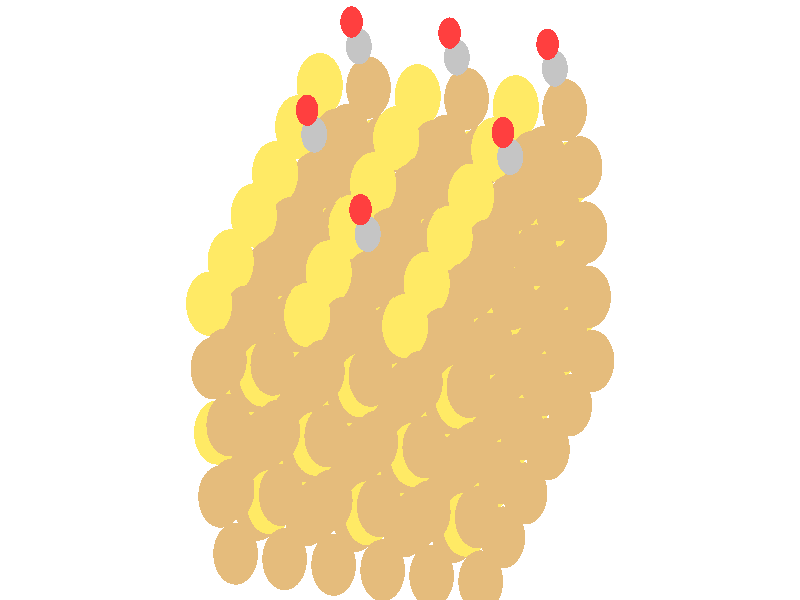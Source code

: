 #include "colors.inc"
#include "finish.inc"

global_settings {assumed_gamma 1 max_trace_level 6}
background {color White}
camera {orthographic
  right -41.95*x up 22.64*y
  direction 1.00*z
  location <0,0,50.00> look_at <0,0,0>}
light_source {<  2.00,   3.00,  40.00> color White
  area_light <0.70, 0, 0>, <0, 0.70, 0>, 3, 3
  adaptive 1 jitter}

#declare simple = finish {phong 0.7}
#declare pale = finish {ambient .5 diffuse .85 roughness .001 specular 0.200 }
#declare intermediate = finish {ambient 0.3 diffuse 0.6 specular 0.10 roughness 0.04 }
#declare vmd = finish {ambient .0 diffuse .65 phong 0.1 phong_size 40. specular 0.500 }
#declare jmol = finish {ambient .2 diffuse .6 specular 1 roughness .001 metallic}
#declare ase2 = finish {ambient 0.05 brilliance 3 diffuse 0.6 metallic specular 0.70 roughness 0.04 reflection 0.15}
#declare ase3 = finish {ambient .15 brilliance 2 diffuse .6 metallic specular 1. roughness .001 reflection .0}
#declare glass = finish {ambient .05 diffuse .3 specular 1. roughness .001}
#declare glass2 = finish {ambient .0 diffuse .3 specular 1. reflection .25 roughness .001}
#declare Rcell = 0.070;
#declare Rbond = 0.100;

#macro atom(LOC, R, COL, TRANS, FIN)
  sphere{LOC, R texture{pigment{color COL transmit TRANS} finish{FIN}}}
#end
#macro constrain(LOC, R, COL, TRANS FIN)
union{torus{R, Rcell rotate 45*z texture{pigment{color COL transmit TRANS} finish{FIN}}}
      torus{R, Rcell rotate -45*z texture{pigment{color COL transmit TRANS} finish{FIN}}}
      translate LOC}
#end

atom(< -2.16,   9.57, -19.96>, 0.68, rgb <0.56, 0.56, 0.56>, 0.0, simple) // #0 
atom(< -2.54,  10.49, -19.36>, 0.59, rgb <1.00, 0.05, 0.05>, 0.0, simple) // #1 
atom(< -2.78,  -1.25, -23.81>, 1.17, rgb <0.78, 0.50, 0.20>, 0.0, simple) // #2 
atom(< -0.39,   0.96, -21.81>, 1.17, rgb <0.78, 0.50, 0.20>, 0.0, simple) // #3 
atom(< -1.18,   3.11, -23.25>, 1.17, rgb <0.78, 0.50, 0.20>, 0.0, simple) // #4 
atom(< -3.57,   0.90, -25.25>, 1.17, rgb <0.78, 0.50, 0.20>, 0.0, simple) // #5 
atom(< -0.21,  -1.46, -23.00>, 1.17, rgb <0.78, 0.50, 0.20>, 0.0, simple) // #6 
atom(< -2.96,   1.17, -22.63>, 1.17, rgb <0.78, 0.50, 0.20>, 0.0, simple) // #7 
atom(< -3.14,   3.60, -21.45>, 1.17, rgb <0.78, 0.50, 0.20>, 0.0, simple) // #8 
atom(< -0.83,   5.85, -19.42>, 1.17, rgb <0.78, 0.50, 0.20>, 0.0, simple) // #9 
atom(< -1.65,   8.01, -20.88>, 1.17, rgb <0.78, 0.50, 0.20>, 0.0, simple) // #10 
atom(< -3.96,   5.73, -22.91>, 1.17, rgb <0.78, 0.50, 0.20>, 0.0, simple) // #11 
atom(< -0.57,   3.39, -20.63>, 1.17, rgb <0.78, 0.50, 0.20>, 0.0, simple) // #12 
atom(< -3.39,   6.04, -20.26>, 1.17, rgb <0.78, 0.50, 0.20>, 0.0, simple) // #13 
atom(< -3.95,  -2.92, -20.57>, 1.17, rgb <0.78, 0.50, 0.20>, 0.0, simple) // #14 
atom(< -1.56,  -0.70, -18.57>, 1.17, rgb <0.78, 0.50, 0.20>, 0.0, simple) // #15 
atom(< -2.35,   1.45, -20.01>, 1.17, rgb <0.78, 0.50, 0.20>, 0.0, simple) // #16 
atom(< -4.74,  -0.77, -22.01>, 1.17, rgb <0.78, 0.50, 0.20>, 0.0, simple) // #17 
atom(< -1.38,  -3.13, -19.76>, 1.17, rgb <0.78, 0.50, 0.20>, 0.0, simple) // #18 
atom(< -4.13,  -0.49, -19.39>, 1.17, rgb <0.78, 0.50, 0.20>, 0.0, simple) // #19 
atom(< -4.31,   1.93, -18.21>, 1.17, rgb <0.78, 0.50, 0.20>, 0.0, simple) // #20 
atom(< -2.00,   4.22, -16.23>, 1.17, rgb <0.78, 0.50, 0.20>, 0.0, simple) // #21 
atom(< -2.77,   6.23, -17.70>, 1.17, rgb <0.78, 0.50, 0.20>, 0.0, simple) // #22 
atom(< -5.13,   4.07, -19.65>, 1.17, rgb <0.78, 0.50, 0.20>, 0.0, simple) // #23 
atom(< -1.74,   1.72, -17.39>, 1.17, rgb <0.78, 0.50, 0.20>, 0.0, simple) // #24 
atom(< -4.54,   4.40, -17.05>, 1.17, rgb <0.78, 0.50, 0.20>, 0.0, simple) // #25 
atom(< -1.00,   0.69, -24.43>, 1.21, rgb <1.00, 0.82, 0.13>, 0.0, simple) // #26 
atom(< -3.75,   3.32, -24.07>, 1.21, rgb <1.00, 0.82, 0.13>, 0.0, simple) // #27 
atom(< -1.40,   5.60, -22.04>, 1.21, rgb <1.00, 0.82, 0.13>, 0.0, simple) // #28 
atom(< -4.21,   8.11, -21.79>, 1.21, rgb <1.00, 0.82, 0.13>, 0.0, simple) // #29 
atom(< -2.17,  -0.98, -21.19>, 1.21, rgb <1.00, 0.82, 0.13>, 0.0, simple) // #30 
atom(< -4.92,   1.66, -20.83>, 1.21, rgb <1.00, 0.82, 0.13>, 0.0, simple) // #31 
atom(< -2.56,   3.85, -18.86>, 1.21, rgb <1.00, 0.82, 0.13>, 0.0, simple) // #32 
atom(< -5.34,   6.52, -18.47>, 1.21, rgb <1.00, 0.82, 0.13>, 0.0, simple) // #33 
atom(<  2.98,   9.15, -18.32>, 0.68, rgb <0.56, 0.56, 0.56>, 0.0, simple) // #34 
atom(<  2.60,  10.07, -17.73>, 0.59, rgb <1.00, 0.05, 0.05>, 0.0, simple) // #35 
atom(<  2.36,  -1.67, -22.18>, 1.17, rgb <0.78, 0.50, 0.20>, 0.0, simple) // #36 
atom(<  4.75,   0.54, -20.18>, 1.17, rgb <0.78, 0.50, 0.20>, 0.0, simple) // #37 
atom(<  3.96,   2.69, -21.62>, 1.17, rgb <0.78, 0.50, 0.20>, 0.0, simple) // #38 
atom(<  1.57,   0.48, -23.62>, 1.17, rgb <0.78, 0.50, 0.20>, 0.0, simple) // #39 
atom(<  4.93,  -1.88, -21.36>, 1.17, rgb <0.78, 0.50, 0.20>, 0.0, simple) // #40 
atom(<  2.18,   0.75, -21.00>, 1.17, rgb <0.78, 0.50, 0.20>, 0.0, simple) // #41 
atom(<  2.00,   3.18, -19.81>, 1.17, rgb <0.78, 0.50, 0.20>, 0.0, simple) // #42 
atom(<  4.31,   5.43, -17.78>, 1.17, rgb <0.78, 0.50, 0.20>, 0.0, simple) // #43 
atom(<  3.49,   7.59, -19.25>, 1.17, rgb <0.78, 0.50, 0.20>, 0.0, simple) // #44 
atom(<  1.18,   5.32, -21.27>, 1.17, rgb <0.78, 0.50, 0.20>, 0.0, simple) // #45 
atom(<  4.57,   2.97, -19.00>, 1.17, rgb <0.78, 0.50, 0.20>, 0.0, simple) // #46 
atom(<  1.75,   5.62, -18.62>, 1.17, rgb <0.78, 0.50, 0.20>, 0.0, simple) // #47 
atom(<  1.19,  -3.34, -18.94>, 1.17, rgb <0.78, 0.50, 0.20>, 0.0, simple) // #48 
atom(<  3.58,  -1.12, -16.94>, 1.17, rgb <0.78, 0.50, 0.20>, 0.0, simple) // #49 
atom(<  2.79,   1.03, -18.38>, 1.17, rgb <0.78, 0.50, 0.20>, 0.0, simple) // #50 
atom(<  0.40,  -1.19, -20.38>, 1.17, rgb <0.78, 0.50, 0.20>, 0.0, simple) // #51 
atom(<  3.76,  -3.55, -18.12>, 1.17, rgb <0.78, 0.50, 0.20>, 0.0, simple) // #52 
atom(<  1.01,  -0.91, -17.76>, 1.17, rgb <0.78, 0.50, 0.20>, 0.0, simple) // #53 
atom(<  0.83,   1.51, -16.57>, 1.17, rgb <0.78, 0.50, 0.20>, 0.0, simple) // #54 
atom(<  3.14,   3.80, -14.60>, 1.17, rgb <0.78, 0.50, 0.20>, 0.0, simple) // #55 
atom(<  2.37,   5.81, -16.07>, 1.17, rgb <0.78, 0.50, 0.20>, 0.0, simple) // #56 
atom(<  0.01,   3.65, -18.01>, 1.17, rgb <0.78, 0.50, 0.20>, 0.0, simple) // #57 
atom(<  3.40,   1.30, -15.76>, 1.17, rgb <0.78, 0.50, 0.20>, 0.0, simple) // #58 
atom(<  0.60,   3.98, -15.41>, 1.17, rgb <0.78, 0.50, 0.20>, 0.0, simple) // #59 
atom(<  4.14,   0.27, -22.80>, 1.21, rgb <1.00, 0.82, 0.13>, 0.0, simple) // #60 
atom(<  1.39,   2.90, -22.43>, 1.21, rgb <1.00, 0.82, 0.13>, 0.0, simple) // #61 
atom(<  3.74,   5.18, -20.41>, 1.21, rgb <1.00, 0.82, 0.13>, 0.0, simple) // #62 
atom(<  0.93,   7.69, -20.15>, 1.21, rgb <1.00, 0.82, 0.13>, 0.0, simple) // #63 
atom(<  2.97,  -1.40, -19.56>, 1.21, rgb <1.00, 0.82, 0.13>, 0.0, simple) // #64 
atom(<  0.22,   1.24, -19.19>, 1.21, rgb <1.00, 0.82, 0.13>, 0.0, simple) // #65 
atom(<  2.58,   3.43, -17.22>, 1.21, rgb <1.00, 0.82, 0.13>, 0.0, simple) // #66 
atom(< -0.20,   6.10, -16.84>, 1.21, rgb <1.00, 0.82, 0.13>, 0.0, simple) // #67 
atom(<  8.12,   8.73, -16.68>, 0.68, rgb <0.56, 0.56, 0.56>, 0.0, simple) // #68 
atom(<  7.74,   9.65, -16.09>, 0.59, rgb <1.00, 0.05, 0.05>, 0.0, simple) // #69 
atom(<  7.50,  -2.09, -20.54>, 1.17, rgb <0.78, 0.50, 0.20>, 0.0, simple) // #70 
atom(<  9.89,   0.12, -18.54>, 1.17, rgb <0.78, 0.50, 0.20>, 0.0, simple) // #71 
atom(<  9.10,   2.27, -19.98>, 1.17, rgb <0.78, 0.50, 0.20>, 0.0, simple) // #72 
atom(<  6.71,   0.06, -21.98>, 1.17, rgb <0.78, 0.50, 0.20>, 0.0, simple) // #73 
atom(< 10.07,  -2.30, -19.72>, 1.17, rgb <0.78, 0.50, 0.20>, 0.0, simple) // #74 
atom(<  7.32,   0.33, -19.36>, 1.17, rgb <0.78, 0.50, 0.20>, 0.0, simple) // #75 
atom(<  7.14,   2.76, -18.18>, 1.17, rgb <0.78, 0.50, 0.20>, 0.0, simple) // #76 
atom(<  9.44,   5.01, -16.15>, 1.17, rgb <0.78, 0.50, 0.20>, 0.0, simple) // #77 
atom(<  8.63,   7.17, -17.61>, 1.17, rgb <0.78, 0.50, 0.20>, 0.0, simple) // #78 
atom(<  6.31,   4.90, -19.63>, 1.17, rgb <0.78, 0.50, 0.20>, 0.0, simple) // #79 
atom(<  9.71,   2.55, -17.36>, 1.17, rgb <0.78, 0.50, 0.20>, 0.0, simple) // #80 
atom(<  6.88,   5.20, -16.98>, 1.17, rgb <0.78, 0.50, 0.20>, 0.0, simple) // #81 
atom(<  6.33,  -3.76, -17.30>, 1.17, rgb <0.78, 0.50, 0.20>, 0.0, simple) // #82 
atom(<  8.72,  -1.54, -15.30>, 1.17, rgb <0.78, 0.50, 0.20>, 0.0, simple) // #83 
atom(<  7.93,   0.61, -16.74>, 1.17, rgb <0.78, 0.50, 0.20>, 0.0, simple) // #84 
atom(<  5.54,  -1.61, -18.74>, 1.17, rgb <0.78, 0.50, 0.20>, 0.0, simple) // #85 
atom(<  8.90,  -3.97, -16.48>, 1.17, rgb <0.78, 0.50, 0.20>, 0.0, simple) // #86 
atom(<  6.15,  -1.33, -16.12>, 1.17, rgb <0.78, 0.50, 0.20>, 0.0, simple) // #87 
atom(<  5.97,   1.09, -14.94>, 1.17, rgb <0.78, 0.50, 0.20>, 0.0, simple) // #88 
atom(<  8.28,   3.38, -12.96>, 1.17, rgb <0.78, 0.50, 0.20>, 0.0, simple) // #89 
atom(<  7.51,   5.39, -14.43>, 1.17, rgb <0.78, 0.50, 0.20>, 0.0, simple) // #90 
atom(<  5.14,   3.23, -16.38>, 1.17, rgb <0.78, 0.50, 0.20>, 0.0, simple) // #91 
atom(<  8.54,   0.88, -14.12>, 1.17, rgb <0.78, 0.50, 0.20>, 0.0, simple) // #92 
atom(<  5.74,   3.56, -13.77>, 1.17, rgb <0.78, 0.50, 0.20>, 0.0, simple) // #93 
atom(<  9.28,  -0.15, -21.16>, 1.21, rgb <1.00, 0.82, 0.13>, 0.0, simple) // #94 
atom(<  6.53,   2.48, -20.80>, 1.21, rgb <1.00, 0.82, 0.13>, 0.0, simple) // #95 
atom(<  8.88,   4.76, -18.77>, 1.21, rgb <1.00, 0.82, 0.13>, 0.0, simple) // #96 
atom(<  6.07,   7.27, -18.51>, 1.21, rgb <1.00, 0.82, 0.13>, 0.0, simple) // #97 
atom(<  8.11,  -1.82, -17.92>, 1.21, rgb <1.00, 0.82, 0.13>, 0.0, simple) // #98 
atom(<  5.36,   0.82, -17.56>, 1.21, rgb <1.00, 0.82, 0.13>, 0.0, simple) // #99 
atom(<  7.72,   3.01, -15.58>, 1.21, rgb <1.00, 0.82, 0.13>, 0.0, simple) // #100 
atom(<  4.94,   5.68, -15.20>, 1.21, rgb <1.00, 0.82, 0.13>, 0.0, simple) // #101 
atom(< -4.50,   6.24, -13.47>, 0.68, rgb <0.56, 0.56, 0.56>, 0.0, simple) // #102 
atom(< -4.87,   7.16, -12.88>, 0.59, rgb <1.00, 0.05, 0.05>, 0.0, simple) // #103 
atom(< -5.12,  -4.58, -17.33>, 1.17, rgb <0.78, 0.50, 0.20>, 0.0, simple) // #104 
atom(< -2.73,  -2.37, -15.33>, 1.17, rgb <0.78, 0.50, 0.20>, 0.0, simple) // #105 
atom(< -3.52,  -0.22, -16.77>, 1.17, rgb <0.78, 0.50, 0.20>, 0.0, simple) // #106 
atom(< -5.91,  -2.43, -18.77>, 1.17, rgb <0.78, 0.50, 0.20>, 0.0, simple) // #107 
atom(< -2.55,  -4.79, -16.52>, 1.17, rgb <0.78, 0.50, 0.20>, 0.0, simple) // #108 
atom(< -5.30,  -2.16, -16.15>, 1.17, rgb <0.78, 0.50, 0.20>, 0.0, simple) // #109 
atom(< -5.47,   0.27, -14.97>, 1.17, rgb <0.78, 0.50, 0.20>, 0.0, simple) // #110 
atom(< -3.17,   2.52, -12.94>, 1.17, rgb <0.78, 0.50, 0.20>, 0.0, simple) // #111 
atom(< -3.99,   4.69, -14.40>, 1.17, rgb <0.78, 0.50, 0.20>, 0.0, simple) // #112 
atom(< -6.30,   2.41, -16.43>, 1.17, rgb <0.78, 0.50, 0.20>, 0.0, simple) // #113 
atom(< -2.90,   0.06, -14.15>, 1.17, rgb <0.78, 0.50, 0.20>, 0.0, simple) // #114 
atom(< -5.73,   2.71, -13.78>, 1.17, rgb <0.78, 0.50, 0.20>, 0.0, simple) // #115 
atom(< -6.29,  -6.25, -14.09>, 1.17, rgb <0.78, 0.50, 0.20>, 0.0, simple) // #116 
atom(< -3.89,  -4.03, -12.09>, 1.17, rgb <0.78, 0.50, 0.20>, 0.0, simple) // #117 
atom(< -4.68,  -1.88, -13.53>, 1.17, rgb <0.78, 0.50, 0.20>, 0.0, simple) // #118 
atom(< -7.08,  -4.10, -15.53>, 1.17, rgb <0.78, 0.50, 0.20>, 0.0, simple) // #119 
atom(< -3.72,  -6.46, -13.28>, 1.17, rgb <0.78, 0.50, 0.20>, 0.0, simple) // #120 
atom(< -6.46,  -3.82, -12.91>, 1.17, rgb <0.78, 0.50, 0.20>, 0.0, simple) // #121 
atom(< -6.64,  -1.39, -11.73>, 1.17, rgb <0.78, 0.50, 0.20>, 0.0, simple) // #122 
atom(< -4.33,   0.89,  -9.75>, 1.17, rgb <0.78, 0.50, 0.20>, 0.0, simple) // #123 
atom(< -5.11,   2.90, -11.22>, 1.17, rgb <0.78, 0.50, 0.20>, 0.0, simple) // #124 
atom(< -7.47,   0.75, -13.17>, 1.17, rgb <0.78, 0.50, 0.20>, 0.0, simple) // #125 
atom(< -4.07,  -1.60, -10.91>, 1.17, rgb <0.78, 0.50, 0.20>, 0.0, simple) // #126 
atom(< -6.87,   1.08, -10.57>, 1.17, rgb <0.78, 0.50, 0.20>, 0.0, simple) // #127 
atom(< -3.34,  -2.64, -17.95>, 1.21, rgb <1.00, 0.82, 0.13>, 0.0, simple) // #128 
atom(< -6.09,  -0.01, -17.59>, 1.21, rgb <1.00, 0.82, 0.13>, 0.0, simple) // #129 
atom(< -3.73,   2.27, -15.56>, 1.21, rgb <1.00, 0.82, 0.13>, 0.0, simple) // #130 
atom(< -6.55,   4.78, -15.31>, 1.21, rgb <1.00, 0.82, 0.13>, 0.0, simple) // #131 
atom(< -4.51,  -4.31, -14.71>, 1.21, rgb <1.00, 0.82, 0.13>, 0.0, simple) // #132 
atom(< -7.25,  -1.67, -14.35>, 1.21, rgb <1.00, 0.82, 0.13>, 0.0, simple) // #133 
atom(< -4.90,   0.52, -12.38>, 1.21, rgb <1.00, 0.82, 0.13>, 0.0, simple) // #134 
atom(< -7.67,   3.19, -11.99>, 1.21, rgb <1.00, 0.82, 0.13>, 0.0, simple) // #135 
atom(<  0.02,  -5.00, -15.70>, 1.17, rgb <0.78, 0.50, 0.20>, 0.0, simple) // #136 
atom(<  2.41,  -2.79, -13.70>, 1.17, rgb <0.78, 0.50, 0.20>, 0.0, simple) // #137 
atom(<  1.62,  -0.64, -15.14>, 1.17, rgb <0.78, 0.50, 0.20>, 0.0, simple) // #138 
atom(< -0.77,  -2.85, -17.14>, 1.17, rgb <0.78, 0.50, 0.20>, 0.0, simple) // #139 
atom(<  2.59,  -5.21, -14.88>, 1.17, rgb <0.78, 0.50, 0.20>, 0.0, simple) // #140 
atom(< -0.16,  -2.58, -14.52>, 1.17, rgb <0.78, 0.50, 0.20>, 0.0, simple) // #141 
atom(< -0.33,  -0.15, -13.33>, 1.17, rgb <0.78, 0.50, 0.20>, 0.0, simple) // #142 
atom(<  1.97,   2.10, -11.30>, 1.17, rgb <0.78, 0.50, 0.20>, 0.0, simple) // #143 
atom(<  1.15,   4.27, -12.77>, 1.17, rgb <0.78, 0.50, 0.20>, 0.0, simple) // #144 
atom(< -1.16,   1.99, -14.79>, 1.17, rgb <0.78, 0.50, 0.20>, 0.0, simple) // #145 
atom(<  2.23,  -0.36, -12.52>, 1.17, rgb <0.78, 0.50, 0.20>, 0.0, simple) // #146 
atom(< -0.59,   2.29, -12.14>, 1.17, rgb <0.78, 0.50, 0.20>, 0.0, simple) // #147 
atom(< -1.15,  -6.67, -12.46>, 1.17, rgb <0.78, 0.50, 0.20>, 0.0, simple) // #148 
atom(<  1.24,  -4.45, -10.46>, 1.17, rgb <0.78, 0.50, 0.20>, 0.0, simple) // #149 
atom(<  0.45,  -2.30, -11.90>, 1.17, rgb <0.78, 0.50, 0.20>, 0.0, simple) // #150 
atom(< -1.94,  -4.52, -13.90>, 1.17, rgb <0.78, 0.50, 0.20>, 0.0, simple) // #151 
atom(<  1.42,  -6.88, -11.64>, 1.17, rgb <0.78, 0.50, 0.20>, 0.0, simple) // #152 
atom(< -1.32,  -4.24, -11.28>, 1.17, rgb <0.78, 0.50, 0.20>, 0.0, simple) // #153 
atom(< -1.50,  -1.81, -10.09>, 1.17, rgb <0.78, 0.50, 0.20>, 0.0, simple) // #154 
atom(<  0.80,   0.47,  -8.12>, 1.17, rgb <0.78, 0.50, 0.20>, 0.0, simple) // #155 
atom(<  0.03,   2.48,  -9.59>, 1.17, rgb <0.78, 0.50, 0.20>, 0.0, simple) // #156 
atom(< -2.33,   0.33, -11.53>, 1.17, rgb <0.78, 0.50, 0.20>, 0.0, simple) // #157 
atom(<  1.07,  -2.02,  -9.28>, 1.17, rgb <0.78, 0.50, 0.20>, 0.0, simple) // #158 
atom(< -1.74,   0.66,  -8.93>, 1.17, rgb <0.78, 0.50, 0.20>, 0.0, simple) // #159 
atom(<  1.80,  -3.06, -16.32>, 1.21, rgb <1.00, 0.82, 0.13>, 0.0, simple) // #160 
atom(< -0.95,  -0.43, -15.95>, 1.21, rgb <1.00, 0.82, 0.13>, 0.0, simple) // #161 
atom(<  1.41,   1.85, -13.93>, 1.21, rgb <1.00, 0.82, 0.13>, 0.0, simple) // #162 
atom(< -1.41,   4.36, -13.67>, 1.21, rgb <1.00, 0.82, 0.13>, 0.0, simple) // #163 
atom(<  0.63,  -4.73, -13.08>, 1.21, rgb <1.00, 0.82, 0.13>, 0.0, simple) // #164 
atom(< -2.11,  -2.09, -12.71>, 1.21, rgb <1.00, 0.82, 0.13>, 0.0, simple) // #165 
atom(<  0.24,   0.10, -10.74>, 1.21, rgb <1.00, 0.82, 0.13>, 0.0, simple) // #166 
atom(< -2.54,   2.77, -10.36>, 1.21, rgb <1.00, 0.82, 0.13>, 0.0, simple) // #167 
atom(<  5.78,   5.40, -10.20>, 0.68, rgb <0.56, 0.56, 0.56>, 0.0, simple) // #168 
atom(<  5.40,   6.32,  -9.61>, 0.59, rgb <1.00, 0.05, 0.05>, 0.0, simple) // #169 
atom(<  5.16,  -5.42, -14.06>, 1.17, rgb <0.78, 0.50, 0.20>, 0.0, simple) // #170 
atom(<  7.55,  -3.21, -12.06>, 1.17, rgb <0.78, 0.50, 0.20>, 0.0, simple) // #171 
atom(<  6.76,  -1.06, -13.50>, 1.17, rgb <0.78, 0.50, 0.20>, 0.0, simple) // #172 
atom(<  4.37,  -3.27, -15.50>, 1.17, rgb <0.78, 0.50, 0.20>, 0.0, simple) // #173 
atom(<  7.73,  -5.63, -13.24>, 1.17, rgb <0.78, 0.50, 0.20>, 0.0, simple) // #174 
atom(<  4.98,  -3.00, -12.88>, 1.17, rgb <0.78, 0.50, 0.20>, 0.0, simple) // #175 
atom(<  4.80,  -0.57, -11.70>, 1.17, rgb <0.78, 0.50, 0.20>, 0.0, simple) // #176 
atom(<  7.11,   1.68,  -9.67>, 1.17, rgb <0.78, 0.50, 0.20>, 0.0, simple) // #177 
atom(<  6.29,   3.85, -11.13>, 1.17, rgb <0.78, 0.50, 0.20>, 0.0, simple) // #178 
atom(<  3.98,   1.57, -13.15>, 1.17, rgb <0.78, 0.50, 0.20>, 0.0, simple) // #179 
atom(<  7.37,  -0.78, -10.88>, 1.17, rgb <0.78, 0.50, 0.20>, 0.0, simple) // #180 
atom(<  4.55,   1.87, -10.50>, 1.17, rgb <0.78, 0.50, 0.20>, 0.0, simple) // #181 
atom(<  3.99,  -7.09, -10.82>, 1.17, rgb <0.78, 0.50, 0.20>, 0.0, simple) // #182 
atom(<  6.38,  -4.87,  -8.82>, 1.17, rgb <0.78, 0.50, 0.20>, 0.0, simple) // #183 
atom(<  5.59,  -2.72, -10.26>, 1.17, rgb <0.78, 0.50, 0.20>, 0.0, simple) // #184 
atom(<  3.20,  -4.94, -12.26>, 1.17, rgb <0.78, 0.50, 0.20>, 0.0, simple) // #185 
atom(<  6.56,  -7.30, -10.00>, 1.17, rgb <0.78, 0.50, 0.20>, 0.0, simple) // #186 
atom(<  3.81,  -4.66,  -9.64>, 1.17, rgb <0.78, 0.50, 0.20>, 0.0, simple) // #187 
atom(<  3.64,  -2.23,  -8.46>, 1.17, rgb <0.78, 0.50, 0.20>, 0.0, simple) // #188 
atom(<  5.94,   0.05,  -6.48>, 1.17, rgb <0.78, 0.50, 0.20>, 0.0, simple) // #189 
atom(<  5.17,   2.06,  -7.95>, 1.17, rgb <0.78, 0.50, 0.20>, 0.0, simple) // #190 
atom(<  2.81,  -0.09,  -9.90>, 1.17, rgb <0.78, 0.50, 0.20>, 0.0, simple) // #191 
atom(<  6.21,  -2.44,  -7.64>, 1.17, rgb <0.78, 0.50, 0.20>, 0.0, simple) // #192 
atom(<  3.40,   0.24,  -7.29>, 1.17, rgb <0.78, 0.50, 0.20>, 0.0, simple) // #193 
atom(<  6.94,  -3.48, -14.68>, 1.21, rgb <1.00, 0.82, 0.13>, 0.0, simple) // #194 
atom(<  4.19,  -0.85, -14.32>, 1.21, rgb <1.00, 0.82, 0.13>, 0.0, simple) // #195 
atom(<  6.55,   1.43, -12.29>, 1.21, rgb <1.00, 0.82, 0.13>, 0.0, simple) // #196 
atom(<  3.73,   3.94, -12.03>, 1.21, rgb <1.00, 0.82, 0.13>, 0.0, simple) // #197 
atom(<  5.77,  -5.15, -11.44>, 1.21, rgb <1.00, 0.82, 0.13>, 0.0, simple) // #198 
atom(<  3.02,  -2.51, -11.08>, 1.21, rgb <1.00, 0.82, 0.13>, 0.0, simple) // #199 
atom(<  5.38,  -0.32,  -9.10>, 1.21, rgb <1.00, 0.82, 0.13>, 0.0, simple) // #200 
atom(<  2.60,   2.35,  -8.72>, 1.21, rgb <1.00, 0.82, 0.13>, 0.0, simple) // #201 
atom(< -7.45,  -7.91, -10.85>, 1.17, rgb <0.78, 0.50, 0.20>, 0.0, simple) // #202 
atom(< -5.06,  -5.69,  -8.85>, 1.17, rgb <0.78, 0.50, 0.20>, 0.0, simple) // #203 
atom(< -5.85,  -3.54, -10.29>, 1.17, rgb <0.78, 0.50, 0.20>, 0.0, simple) // #204 
atom(< -8.24,  -5.76, -12.29>, 1.17, rgb <0.78, 0.50, 0.20>, 0.0, simple) // #205 
atom(< -4.88,  -8.12, -10.04>, 1.17, rgb <0.78, 0.50, 0.20>, 0.0, simple) // #206 
atom(< -7.63,  -5.48,  -9.67>, 1.17, rgb <0.78, 0.50, 0.20>, 0.0, simple) // #207 
atom(< -7.81,  -3.06,  -8.49>, 1.17, rgb <0.78, 0.50, 0.20>, 0.0, simple) // #208 
atom(< -5.50,  -0.81,  -6.46>, 1.17, rgb <0.78, 0.50, 0.20>, 0.0, simple) // #209 
atom(< -6.32,   1.36,  -7.92>, 1.17, rgb <0.78, 0.50, 0.20>, 0.0, simple) // #210 
atom(< -8.64,  -0.92,  -9.95>, 1.17, rgb <0.78, 0.50, 0.20>, 0.0, simple) // #211 
atom(< -5.24,  -3.27,  -7.67>, 1.17, rgb <0.78, 0.50, 0.20>, 0.0, simple) // #212 
atom(< -8.07,  -0.62,  -7.30>, 1.17, rgb <0.78, 0.50, 0.20>, 0.0, simple) // #213 
atom(< -8.62,  -9.57,  -7.61>, 1.17, rgb <0.78, 0.50, 0.20>, 0.0, simple) // #214 
atom(< -6.23,  -7.36,  -5.61>, 1.17, rgb <0.78, 0.50, 0.20>, 0.0, simple) // #215 
atom(< -7.02,  -5.21,  -7.05>, 1.17, rgb <0.78, 0.50, 0.20>, 0.0, simple) // #216 
atom(< -9.41,  -7.42,  -9.05>, 1.17, rgb <0.78, 0.50, 0.20>, 0.0, simple) // #217 
atom(< -6.05,  -9.78,  -6.80>, 1.17, rgb <0.78, 0.50, 0.20>, 0.0, simple) // #218 
atom(< -8.80,  -7.15,  -6.43>, 1.17, rgb <0.78, 0.50, 0.20>, 0.0, simple) // #219 
atom(< -8.98,  -4.72,  -5.25>, 1.17, rgb <0.78, 0.50, 0.20>, 0.0, simple) // #220 
atom(< -6.67,  -2.44,  -3.27>, 1.17, rgb <0.78, 0.50, 0.20>, 0.0, simple) // #221 
atom(< -7.44,  -0.43,  -4.74>, 1.17, rgb <0.78, 0.50, 0.20>, 0.0, simple) // #222 
atom(< -9.81,  -2.58,  -6.69>, 1.17, rgb <0.78, 0.50, 0.20>, 0.0, simple) // #223 
atom(< -6.41,  -4.93,  -4.43>, 1.17, rgb <0.78, 0.50, 0.20>, 0.0, simple) // #224 
atom(< -9.21,  -2.25,  -4.09>, 1.17, rgb <0.78, 0.50, 0.20>, 0.0, simple) // #225 
atom(< -5.67,  -5.97, -11.47>, 1.21, rgb <1.00, 0.82, 0.13>, 0.0, simple) // #226 
atom(< -8.42,  -3.33, -11.11>, 1.21, rgb <1.00, 0.82, 0.13>, 0.0, simple) // #227 
atom(< -6.07,  -1.05,  -9.08>, 1.21, rgb <1.00, 0.82, 0.13>, 0.0, simple) // #228 
atom(< -8.88,   1.46,  -8.83>, 1.21, rgb <1.00, 0.82, 0.13>, 0.0, simple) // #229 
atom(< -6.84,  -7.63,  -8.23>, 1.21, rgb <1.00, 0.82, 0.13>, 0.0, simple) // #230 
atom(< -9.59,  -5.00,  -7.87>, 1.21, rgb <1.00, 0.82, 0.13>, 0.0, simple) // #231 
atom(< -7.23,  -2.81,  -5.90>, 1.21, rgb <1.00, 0.82, 0.13>, 0.0, simple) // #232 
atom(<-10.01,  -0.14,  -5.51>, 1.21, rgb <1.00, 0.82, 0.13>, 0.0, simple) // #233 
atom(< -1.69,   2.49,  -5.36>, 0.68, rgb <0.56, 0.56, 0.56>, 0.0, simple) // #234 
atom(< -2.07,   3.41,  -4.76>, 0.59, rgb <1.00, 0.05, 0.05>, 0.0, simple) // #235 
atom(< -2.31,  -8.33,  -9.22>, 1.17, rgb <0.78, 0.50, 0.20>, 0.0, simple) // #236 
atom(<  0.08,  -6.11,  -7.22>, 1.17, rgb <0.78, 0.50, 0.20>, 0.0, simple) // #237 
atom(< -0.71,  -3.96,  -8.66>, 1.17, rgb <0.78, 0.50, 0.20>, 0.0, simple) // #238 
atom(< -3.10,  -6.18, -10.66>, 1.17, rgb <0.78, 0.50, 0.20>, 0.0, simple) // #239 
atom(<  0.25,  -8.54,  -8.40>, 1.17, rgb <0.78, 0.50, 0.20>, 0.0, simple) // #240 
atom(< -2.49,  -5.90,  -8.04>, 1.17, rgb <0.78, 0.50, 0.20>, 0.0, simple) // #241 
atom(< -2.67,  -3.48,  -6.85>, 1.17, rgb <0.78, 0.50, 0.20>, 0.0, simple) // #242 
atom(< -0.37,  -1.23,  -4.82>, 1.17, rgb <0.78, 0.50, 0.20>, 0.0, simple) // #243 
atom(< -1.18,   0.94,  -6.29>, 1.17, rgb <0.78, 0.50, 0.20>, 0.0, simple) // #244 
atom(< -3.50,  -1.34,  -8.31>, 1.17, rgb <0.78, 0.50, 0.20>, 0.0, simple) // #245 
atom(< -0.10,  -3.69,  -6.04>, 1.17, rgb <0.78, 0.50, 0.20>, 0.0, simple) // #246 
atom(< -2.93,  -1.04,  -5.66>, 1.17, rgb <0.78, 0.50, 0.20>, 0.0, simple) // #247 
atom(< -3.48,  -9.99,  -5.98>, 1.17, rgb <0.78, 0.50, 0.20>, 0.0, simple) // #248 
atom(< -1.09,  -7.78,  -3.98>, 1.17, rgb <0.78, 0.50, 0.20>, 0.0, simple) // #249 
atom(< -1.88,  -5.63,  -5.42>, 1.17, rgb <0.78, 0.50, 0.20>, 0.0, simple) // #250 
atom(< -4.27,  -7.84,  -7.42>, 1.17, rgb <0.78, 0.50, 0.20>, 0.0, simple) // #251 
atom(< -0.91, -10.20,  -5.16>, 1.17, rgb <0.78, 0.50, 0.20>, 0.0, simple) // #252 
atom(< -3.66,  -7.57,  -4.80>, 1.17, rgb <0.78, 0.50, 0.20>, 0.0, simple) // #253 
atom(< -3.84,  -5.14,  -3.61>, 1.17, rgb <0.78, 0.50, 0.20>, 0.0, simple) // #254 
atom(< -1.53,  -2.86,  -1.64>, 1.17, rgb <0.78, 0.50, 0.20>, 0.0, simple) // #255 
atom(< -2.30,  -0.85,  -3.11>, 1.17, rgb <0.78, 0.50, 0.20>, 0.0, simple) // #256 
atom(< -4.67,  -3.00,  -5.05>, 1.17, rgb <0.78, 0.50, 0.20>, 0.0, simple) // #257 
atom(< -1.27,  -5.35,  -2.80>, 1.17, rgb <0.78, 0.50, 0.20>, 0.0, simple) // #258 
atom(< -4.07,  -2.67,  -2.45>, 1.17, rgb <0.78, 0.50, 0.20>, 0.0, simple) // #259 
atom(< -0.53,  -6.39,  -9.84>, 1.21, rgb <1.00, 0.82, 0.13>, 0.0, simple) // #260 
atom(< -3.28,  -3.75,  -9.47>, 1.21, rgb <1.00, 0.82, 0.13>, 0.0, simple) // #261 
atom(< -0.93,  -1.47,  -7.45>, 1.21, rgb <1.00, 0.82, 0.13>, 0.0, simple) // #262 
atom(< -3.74,   1.04,  -7.19>, 1.21, rgb <1.00, 0.82, 0.13>, 0.0, simple) // #263 
atom(< -1.70,  -8.05,  -6.60>, 1.21, rgb <1.00, 0.82, 0.13>, 0.0, simple) // #264 
atom(< -4.45,  -5.42,  -6.23>, 1.21, rgb <1.00, 0.82, 0.13>, 0.0, simple) // #265 
atom(< -2.09,  -3.22,  -4.26>, 1.21, rgb <1.00, 0.82, 0.13>, 0.0, simple) // #266 
atom(< -4.87,  -0.56,  -3.88>, 1.21, rgb <1.00, 0.82, 0.13>, 0.0, simple) // #267 
atom(<  2.82,  -8.75,  -7.58>, 1.17, rgb <0.78, 0.50, 0.20>, 0.0, simple) // #268 
atom(<  5.22,  -6.53,  -5.58>, 1.17, rgb <0.78, 0.50, 0.20>, 0.0, simple) // #269 
atom(<  4.43,  -4.38,  -7.02>, 1.17, rgb <0.78, 0.50, 0.20>, 0.0, simple) // #270 
atom(<  2.03,  -6.60,  -9.02>, 1.17, rgb <0.78, 0.50, 0.20>, 0.0, simple) // #271 
atom(<  5.39,  -8.96,  -6.76>, 1.17, rgb <0.78, 0.50, 0.20>, 0.0, simple) // #272 
atom(<  2.65,  -6.32,  -6.40>, 1.17, rgb <0.78, 0.50, 0.20>, 0.0, simple) // #273 
atom(<  2.47,  -3.90,  -5.22>, 1.17, rgb <0.78, 0.50, 0.20>, 0.0, simple) // #274 
atom(<  4.77,  -1.65,  -3.19>, 1.17, rgb <0.78, 0.50, 0.20>, 0.0, simple) // #275 
atom(<  3.96,   0.52,  -4.65>, 1.17, rgb <0.78, 0.50, 0.20>, 0.0, simple) // #276 
atom(<  1.64,  -1.76,  -6.67>, 1.17, rgb <0.78, 0.50, 0.20>, 0.0, simple) // #277 
atom(<  5.04,  -4.11,  -4.40>, 1.17, rgb <0.78, 0.50, 0.20>, 0.0, simple) // #278 
atom(<  2.21,  -1.46,  -4.02>, 1.17, rgb <0.78, 0.50, 0.20>, 0.0, simple) // #279 
atom(<  1.66, -10.41,  -4.34>, 1.17, rgb <0.78, 0.50, 0.20>, 0.0, simple) // #280 
atom(<  4.05,  -8.20,  -2.34>, 1.17, rgb <0.78, 0.50, 0.20>, 0.0, simple) // #281 
atom(<  3.26,  -6.05,  -3.78>, 1.17, rgb <0.78, 0.50, 0.20>, 0.0, simple) // #282 
atom(<  0.87,  -8.26,  -5.78>, 1.17, rgb <0.78, 0.50, 0.20>, 0.0, simple) // #283 
atom(<  4.23, -10.62,  -3.52>, 1.17, rgb <0.78, 0.50, 0.20>, 0.0, simple) // #284 
atom(<  1.48,  -7.99,  -3.16>, 1.17, rgb <0.78, 0.50, 0.20>, 0.0, simple) // #285 
atom(<  1.30,  -5.56,  -1.98>, 1.17, rgb <0.78, 0.50, 0.20>, 0.0, simple) // #286 
atom(<  3.61,  -3.28,   0.00>, 1.17, rgb <0.78, 0.50, 0.20>, 0.0, simple) // #287 
atom(<  2.83,  -1.27,  -1.47>, 1.17, rgb <0.78, 0.50, 0.20>, 0.0, simple) // #288 
atom(<  0.47,  -3.42,  -3.42>, 1.17, rgb <0.78, 0.50, 0.20>, 0.0, simple) // #289 
atom(<  3.87,  -5.77,  -1.16>, 1.17, rgb <0.78, 0.50, 0.20>, 0.0, simple) // #290 
atom(<  1.07,  -3.09,  -0.81>, 1.17, rgb <0.78, 0.50, 0.20>, 0.0, simple) // #291 
atom(<  4.60,  -6.81,  -8.20>, 1.21, rgb <1.00, 0.82, 0.13>, 0.0, simple) // #292 
atom(<  1.86,  -4.17,  -7.84>, 1.21, rgb <1.00, 0.82, 0.13>, 0.0, simple) // #293 
atom(<  4.21,  -1.89,  -5.81>, 1.21, rgb <1.00, 0.82, 0.13>, 0.0, simple) // #294 
atom(<  1.40,   0.62,  -5.55>, 1.21, rgb <1.00, 0.82, 0.13>, 0.0, simple) // #295 
atom(<  3.44,  -8.47,  -4.96>, 1.21, rgb <1.00, 0.82, 0.13>, 0.0, simple) // #296 
atom(<  0.69,  -5.84,  -4.60>, 1.21, rgb <1.00, 0.82, 0.13>, 0.0, simple) // #297 
atom(<  3.05,  -3.64,  -2.62>, 1.21, rgb <1.00, 0.82, 0.13>, 0.0, simple) // #298 
atom(<  0.27,  -0.98,  -2.24>, 1.21, rgb <1.00, 0.82, 0.13>, 0.0, simple) // #299 
